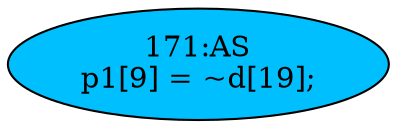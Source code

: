 strict digraph "" {
	node [label="\N"];
	"171:AS"	 [ast="<pyverilog.vparser.ast.Assign object at 0x7f40783b4a10>",
		def_var="['p1']",
		fillcolor=deepskyblue,
		label="171:AS
p1[9] = ~d[19];",
		statements="[]",
		style=filled,
		typ=Assign,
		use_var="['d']"];
}

